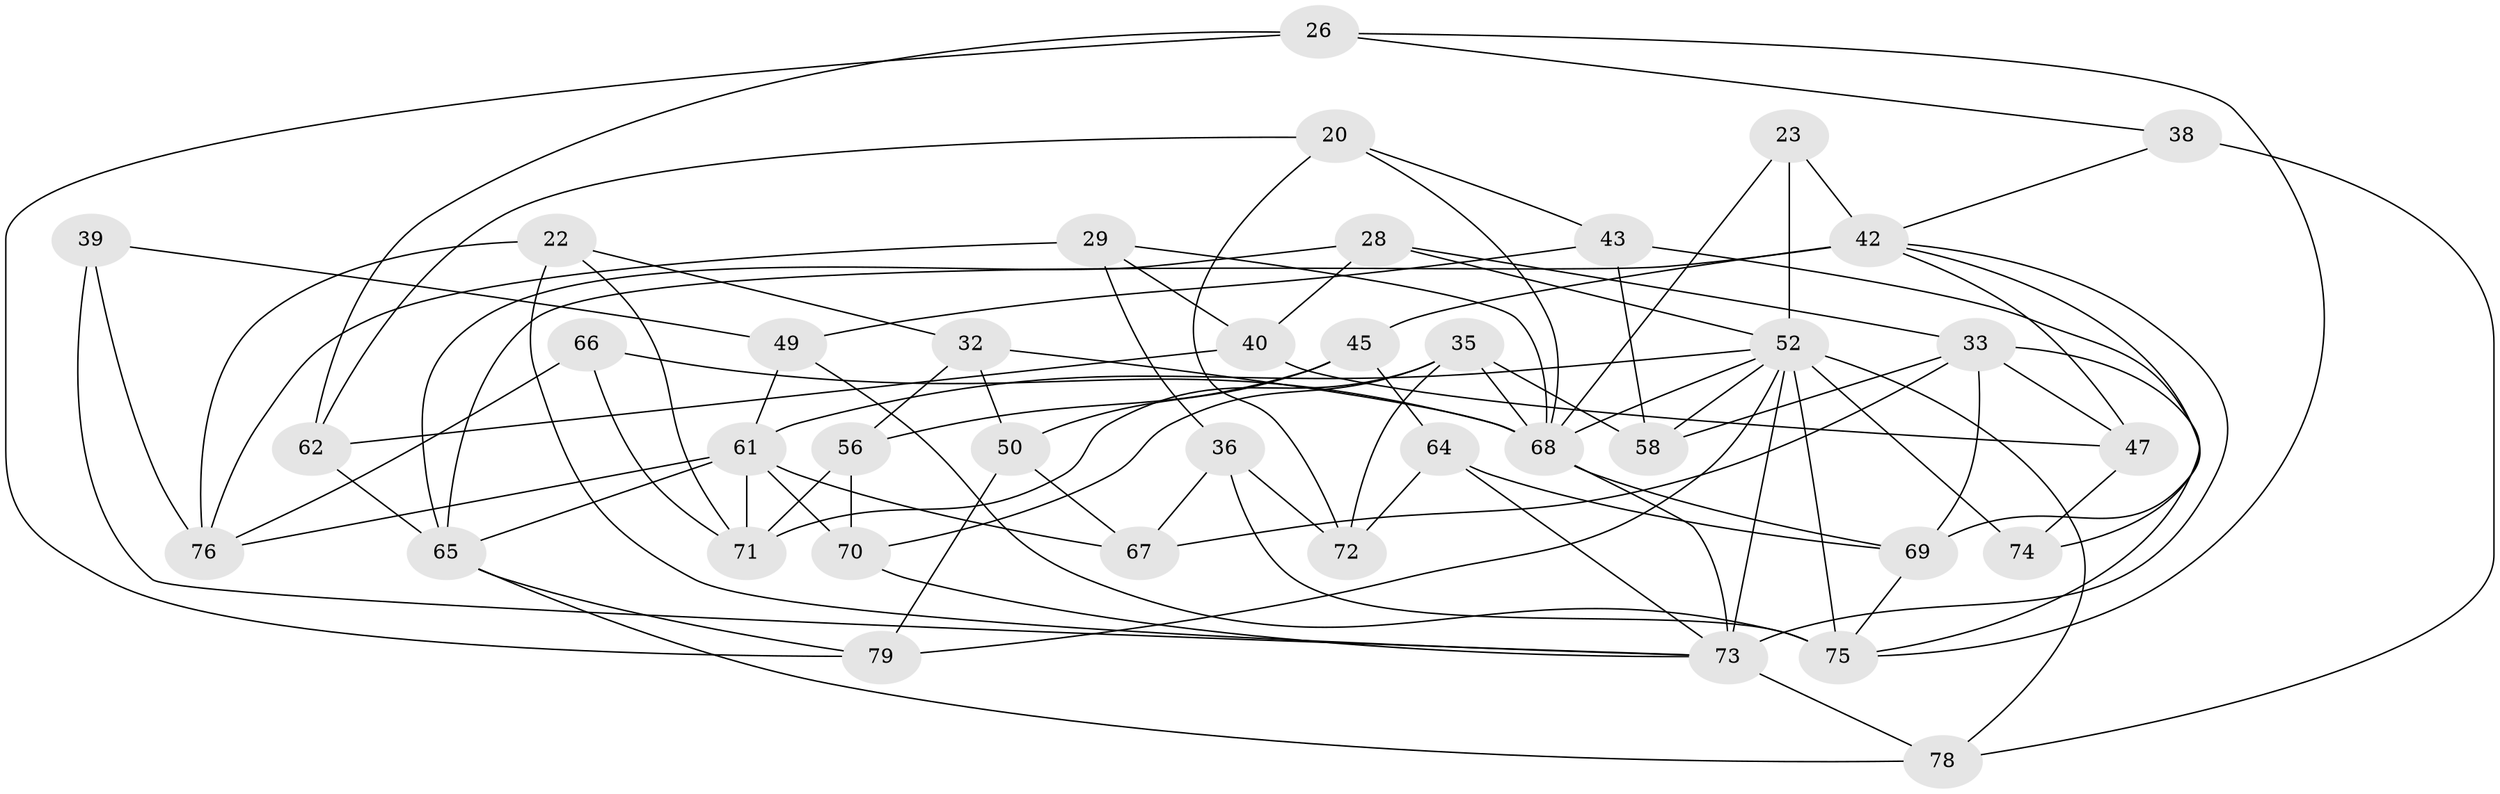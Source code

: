 // original degree distribution, {4: 1.0}
// Generated by graph-tools (version 1.1) at 2025/58/03/09/25 04:58:51]
// undirected, 39 vertices, 91 edges
graph export_dot {
graph [start="1"]
  node [color=gray90,style=filled];
  20;
  22;
  23 [super="+3"];
  26;
  28;
  29;
  32;
  33 [super="+18"];
  35 [super="+25"];
  36;
  38;
  39;
  40;
  42 [super="+17+7"];
  43;
  45;
  47;
  49;
  50;
  52 [super="+34+27+41"];
  56;
  58;
  61 [super="+53+54"];
  62;
  64;
  65 [super="+10+37+59"];
  66;
  67;
  68 [super="+55+60"];
  69 [super="+24"];
  70;
  71 [super="+44"];
  72;
  73 [super="+57"];
  74;
  75 [super="+51+63"];
  76 [super="+6"];
  78 [super="+9+77"];
  79;
  20 -- 62;
  20 -- 43;
  20 -- 72;
  20 -- 68;
  22 -- 32;
  22 -- 71;
  22 -- 73;
  22 -- 76;
  23 -- 52 [weight=3];
  23 -- 42 [weight=2];
  23 -- 68;
  26 -- 62;
  26 -- 38;
  26 -- 79;
  26 -- 75;
  28 -- 40;
  28 -- 65;
  28 -- 52;
  28 -- 33;
  29 -- 40;
  29 -- 36;
  29 -- 76;
  29 -- 68;
  32 -- 50;
  32 -- 56;
  32 -- 68;
  33 -- 58;
  33 -- 47;
  33 -- 69;
  33 -- 67;
  33 -- 75;
  35 -- 70;
  35 -- 72;
  35 -- 68 [weight=2];
  35 -- 58;
  35 -- 71;
  36 -- 72;
  36 -- 67;
  36 -- 75;
  38 -- 78 [weight=2];
  38 -- 42;
  39 -- 49;
  39 -- 76 [weight=2];
  39 -- 73;
  40 -- 62;
  40 -- 47;
  42 -- 47;
  42 -- 45;
  42 -- 65 [weight=3];
  42 -- 69;
  42 -- 73;
  43 -- 58;
  43 -- 74;
  43 -- 49;
  45 -- 64;
  45 -- 56;
  45 -- 50;
  47 -- 74;
  49 -- 61;
  49 -- 75;
  50 -- 79;
  50 -- 67;
  52 -- 78 [weight=2];
  52 -- 74 [weight=2];
  52 -- 61 [weight=2];
  52 -- 75 [weight=4];
  52 -- 79;
  52 -- 58;
  52 -- 73;
  52 -- 68 [weight=3];
  56 -- 70;
  56 -- 71;
  61 -- 65 [weight=2];
  61 -- 70;
  61 -- 71 [weight=2];
  61 -- 76;
  61 -- 67;
  62 -- 65;
  64 -- 69;
  64 -- 72;
  64 -- 73;
  65 -- 79;
  65 -- 78 [weight=2];
  66 -- 76;
  66 -- 68 [weight=2];
  66 -- 71;
  68 -- 73 [weight=2];
  68 -- 69 [weight=5];
  69 -- 75 [weight=2];
  70 -- 73;
  73 -- 78 [weight=2];
}
